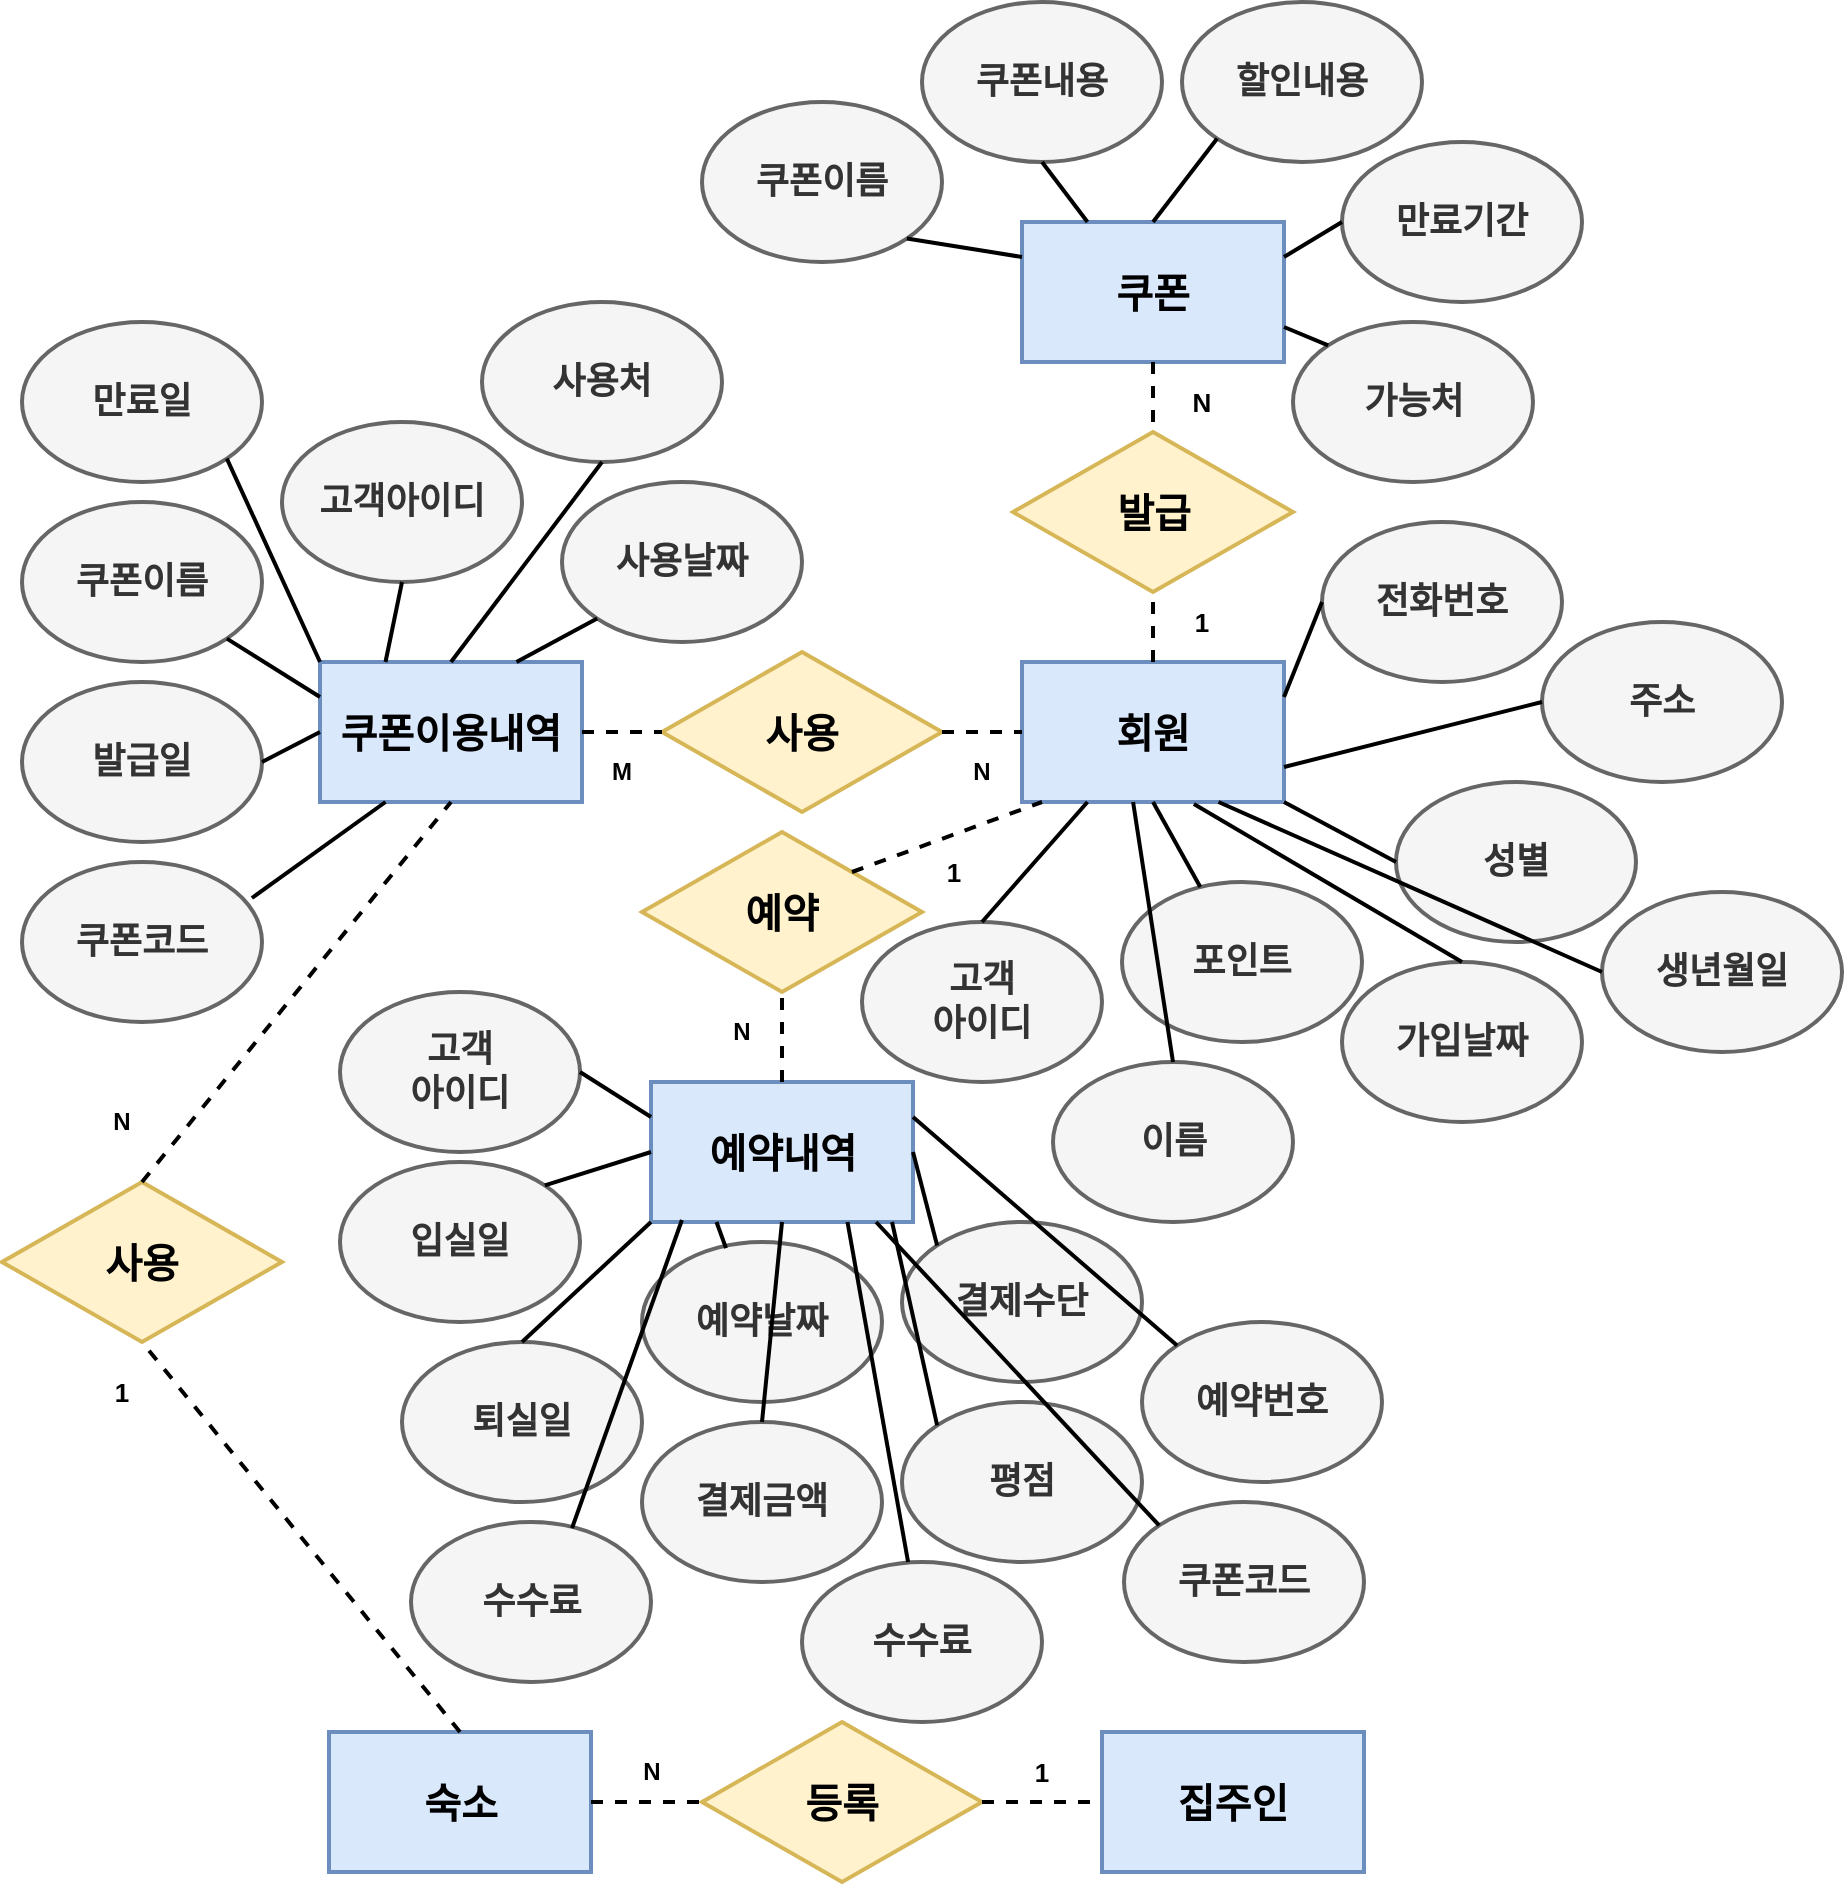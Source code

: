 <mxfile version="26.0.16">
  <diagram name="페이지-1" id="A7KoAqLpkC3rf8sDOBmB">
    <mxGraphModel dx="1434" dy="780" grid="1" gridSize="10" guides="1" tooltips="1" connect="1" arrows="1" fold="1" page="1" pageScale="1" pageWidth="827" pageHeight="1169" math="0" shadow="0">
      <root>
        <mxCell id="0" />
        <mxCell id="1" parent="0" />
        <mxCell id="lKcTm5he1GSqPfXgZawS-9" value="등록" style="rhombus;whiteSpace=wrap;html=1;strokeWidth=2;fontSize=20;fontStyle=1;fillColor=#fff2cc;strokeColor=#d6b656;" parent="1" vertex="1">
          <mxGeometry x="360" y="1030" width="140" height="80" as="geometry" />
        </mxCell>
        <mxCell id="XDs98SbG8sYgr_woH9iY-4" value="예약" style="rhombus;whiteSpace=wrap;html=1;strokeWidth=2;fontSize=20;fontStyle=1;fillColor=#fff2cc;strokeColor=#d6b656;" parent="1" vertex="1">
          <mxGeometry x="330" y="585" width="140" height="80" as="geometry" />
        </mxCell>
        <mxCell id="BoZ32wy5WJJVuOqSIw8r-2" value="&lt;b&gt;쿠폰&lt;/b&gt;" style="rounded=0;whiteSpace=wrap;html=1;fillColor=#dae8fc;strokeColor=#6c8ebf;strokeWidth=2;fontSize=20;" vertex="1" parent="1">
          <mxGeometry x="520" y="280" width="131" height="70" as="geometry" />
        </mxCell>
        <mxCell id="BoZ32wy5WJJVuOqSIw8r-3" value="&lt;b&gt;회원&lt;/b&gt;" style="rounded=0;whiteSpace=wrap;html=1;fillColor=#dae8fc;strokeColor=#6c8ebf;strokeWidth=2;fontSize=20;" vertex="1" parent="1">
          <mxGeometry x="520" y="500" width="131" height="70" as="geometry" />
        </mxCell>
        <mxCell id="BoZ32wy5WJJVuOqSIw8r-4" value="&lt;b&gt;집주인&lt;/b&gt;" style="rounded=0;whiteSpace=wrap;html=1;fillColor=#dae8fc;strokeColor=#6c8ebf;strokeWidth=2;fontSize=20;" vertex="1" parent="1">
          <mxGeometry x="560" y="1035" width="131" height="70" as="geometry" />
        </mxCell>
        <mxCell id="BoZ32wy5WJJVuOqSIw8r-5" value="숙소" style="rounded=0;whiteSpace=wrap;html=1;fillColor=#dae8fc;strokeColor=#6c8ebf;strokeWidth=2;fontSize=20;fontStyle=1" vertex="1" parent="1">
          <mxGeometry x="173.5" y="1035" width="131" height="70" as="geometry" />
        </mxCell>
        <mxCell id="BoZ32wy5WJJVuOqSIw8r-6" value="쿠폰이용&lt;span style=&quot;background-color: transparent; color: light-dark(rgb(0, 0, 0), rgb(255, 255, 255));&quot;&gt;내역&lt;/span&gt;" style="rounded=0;whiteSpace=wrap;html=1;fillColor=#dae8fc;strokeColor=#6c8ebf;strokeWidth=2;fontSize=20;fontStyle=1" vertex="1" parent="1">
          <mxGeometry x="169" y="500" width="131" height="70" as="geometry" />
        </mxCell>
        <mxCell id="BoZ32wy5WJJVuOqSIw8r-7" value="예약내역" style="rounded=0;whiteSpace=wrap;html=1;fillColor=#dae8fc;strokeColor=#6c8ebf;strokeWidth=2;fontSize=20;fontStyle=1" vertex="1" parent="1">
          <mxGeometry x="334.5" y="710" width="131" height="70" as="geometry" />
        </mxCell>
        <mxCell id="BoZ32wy5WJJVuOqSIw8r-8" value="발급" style="rhombus;whiteSpace=wrap;html=1;strokeWidth=2;fontSize=20;fontStyle=1;fillColor=#fff2cc;strokeColor=#d6b656;" vertex="1" parent="1">
          <mxGeometry x="515.5" y="385" width="140" height="80" as="geometry" />
        </mxCell>
        <mxCell id="BoZ32wy5WJJVuOqSIw8r-15" value="사용" style="rhombus;whiteSpace=wrap;html=1;strokeWidth=2;fontSize=20;fontStyle=1;fillColor=#fff2cc;strokeColor=#d6b656;" vertex="1" parent="1">
          <mxGeometry x="340" y="495" width="140" height="80" as="geometry" />
        </mxCell>
        <mxCell id="BoZ32wy5WJJVuOqSIw8r-18" value="&lt;b&gt;할인내용&lt;/b&gt;" style="ellipse;whiteSpace=wrap;html=1;fillColor=#f5f5f5;fontColor=#333333;strokeColor=#666666;strokeWidth=2;fontSize=18;" vertex="1" parent="1">
          <mxGeometry x="600" y="170" width="120" height="80" as="geometry" />
        </mxCell>
        <mxCell id="BoZ32wy5WJJVuOqSIw8r-19" value="만료기간" style="ellipse;whiteSpace=wrap;html=1;fillColor=#f5f5f5;fontColor=#333333;strokeColor=#666666;strokeWidth=2;fontSize=18;fontStyle=1" vertex="1" parent="1">
          <mxGeometry x="680" y="240" width="120" height="80" as="geometry" />
        </mxCell>
        <mxCell id="BoZ32wy5WJJVuOqSIw8r-20" value="쿠폰내용" style="ellipse;whiteSpace=wrap;html=1;fillColor=#f5f5f5;fontColor=#333333;strokeColor=#666666;strokeWidth=2;fontSize=18;fontStyle=1" vertex="1" parent="1">
          <mxGeometry x="470" y="170" width="120" height="80" as="geometry" />
        </mxCell>
        <mxCell id="BoZ32wy5WJJVuOqSIw8r-21" value="&lt;b&gt;쿠폰이름&lt;/b&gt;" style="ellipse;whiteSpace=wrap;html=1;fillColor=#f5f5f5;fontColor=#333333;strokeColor=#666666;strokeWidth=2;fontSize=18;" vertex="1" parent="1">
          <mxGeometry x="360" y="220" width="120" height="80" as="geometry" />
        </mxCell>
        <mxCell id="BoZ32wy5WJJVuOqSIw8r-22" value="" style="endArrow=none;html=1;rounded=0;entryX=1;entryY=1;entryDx=0;entryDy=0;exitX=0;exitY=0.25;exitDx=0;exitDy=0;strokeWidth=2;" edge="1" parent="1" source="BoZ32wy5WJJVuOqSIw8r-2" target="BoZ32wy5WJJVuOqSIw8r-21">
          <mxGeometry width="50" height="50" relative="1" as="geometry">
            <mxPoint x="390" y="380" as="sourcePoint" />
            <mxPoint x="440" y="330" as="targetPoint" />
          </mxGeometry>
        </mxCell>
        <mxCell id="BoZ32wy5WJJVuOqSIw8r-23" value="" style="endArrow=none;html=1;rounded=0;entryX=0.5;entryY=1;entryDx=0;entryDy=0;exitX=0.25;exitY=0;exitDx=0;exitDy=0;strokeWidth=2;" edge="1" parent="1" source="BoZ32wy5WJJVuOqSIw8r-2" target="BoZ32wy5WJJVuOqSIw8r-20">
          <mxGeometry width="50" height="50" relative="1" as="geometry">
            <mxPoint x="530" y="308" as="sourcePoint" />
            <mxPoint x="440" y="250" as="targetPoint" />
          </mxGeometry>
        </mxCell>
        <mxCell id="BoZ32wy5WJJVuOqSIw8r-24" value="" style="endArrow=none;html=1;rounded=0;entryX=0;entryY=1;entryDx=0;entryDy=0;exitX=0.5;exitY=0;exitDx=0;exitDy=0;strokeWidth=2;" edge="1" parent="1" source="BoZ32wy5WJJVuOqSIw8r-2" target="BoZ32wy5WJJVuOqSIw8r-18">
          <mxGeometry width="50" height="50" relative="1" as="geometry">
            <mxPoint x="563" y="290" as="sourcePoint" />
            <mxPoint x="570" y="250" as="targetPoint" />
          </mxGeometry>
        </mxCell>
        <mxCell id="BoZ32wy5WJJVuOqSIw8r-25" value="" style="endArrow=none;html=1;rounded=0;entryX=0;entryY=0.5;entryDx=0;entryDy=0;exitX=1;exitY=0.25;exitDx=0;exitDy=0;strokeWidth=2;" edge="1" parent="1" source="BoZ32wy5WJJVuOqSIw8r-2" target="BoZ32wy5WJJVuOqSIw8r-19">
          <mxGeometry width="50" height="50" relative="1" as="geometry">
            <mxPoint x="596" y="290" as="sourcePoint" />
            <mxPoint x="658" y="238" as="targetPoint" />
          </mxGeometry>
        </mxCell>
        <mxCell id="BoZ32wy5WJJVuOqSIw8r-26" value="가능처" style="ellipse;whiteSpace=wrap;html=1;fillColor=#f5f5f5;fontColor=#333333;strokeColor=#666666;strokeWidth=2;fontSize=18;fontStyle=1" vertex="1" parent="1">
          <mxGeometry x="655.5" y="330" width="120" height="80" as="geometry" />
        </mxCell>
        <mxCell id="BoZ32wy5WJJVuOqSIw8r-27" value="" style="endArrow=none;html=1;rounded=0;entryX=0;entryY=0;entryDx=0;entryDy=0;exitX=1;exitY=0.75;exitDx=0;exitDy=0;strokeWidth=2;" edge="1" parent="1" source="BoZ32wy5WJJVuOqSIw8r-2" target="BoZ32wy5WJJVuOqSIw8r-26">
          <mxGeometry width="50" height="50" relative="1" as="geometry">
            <mxPoint x="661" y="308" as="sourcePoint" />
            <mxPoint x="690" y="290" as="targetPoint" />
          </mxGeometry>
        </mxCell>
        <mxCell id="BoZ32wy5WJJVuOqSIw8r-28" value="" style="endArrow=none;dashed=1;html=1;rounded=0;entryX=0.5;entryY=1;entryDx=0;entryDy=0;exitX=0.5;exitY=0;exitDx=0;exitDy=0;strokeWidth=2;" edge="1" parent="1" source="BoZ32wy5WJJVuOqSIw8r-3" target="BoZ32wy5WJJVuOqSIw8r-8">
          <mxGeometry width="50" height="50" relative="1" as="geometry">
            <mxPoint x="390" y="380" as="sourcePoint" />
            <mxPoint x="440" y="330" as="targetPoint" />
          </mxGeometry>
        </mxCell>
        <mxCell id="BoZ32wy5WJJVuOqSIw8r-29" value="" style="endArrow=none;dashed=1;html=1;rounded=0;entryX=0.5;entryY=0;entryDx=0;entryDy=0;exitX=0.5;exitY=1;exitDx=0;exitDy=0;strokeWidth=2;" edge="1" parent="1" source="BoZ32wy5WJJVuOqSIw8r-2" target="BoZ32wy5WJJVuOqSIw8r-8">
          <mxGeometry width="50" height="50" relative="1" as="geometry">
            <mxPoint x="326" y="325" as="sourcePoint" />
            <mxPoint x="354" y="325" as="targetPoint" />
          </mxGeometry>
        </mxCell>
        <mxCell id="BoZ32wy5WJJVuOqSIw8r-30" value="1" style="text;html=1;align=center;verticalAlign=middle;whiteSpace=wrap;rounded=0;fontStyle=1;fontSize=13;" vertex="1" parent="1">
          <mxGeometry x="580" y="465" width="60" height="30" as="geometry" />
        </mxCell>
        <mxCell id="BoZ32wy5WJJVuOqSIw8r-31" value="N" style="text;html=1;align=center;verticalAlign=middle;whiteSpace=wrap;rounded=0;fontStyle=1;fontSize=13;" vertex="1" parent="1">
          <mxGeometry x="580" y="355" width="60" height="30" as="geometry" />
        </mxCell>
        <mxCell id="BoZ32wy5WJJVuOqSIw8r-32" value="" style="endArrow=none;dashed=1;html=1;rounded=0;entryX=0;entryY=0.5;entryDx=0;entryDy=0;exitX=1;exitY=0.5;exitDx=0;exitDy=0;fontStyle=1;endSize=7;strokeWidth=2;" edge="1" parent="1" source="BoZ32wy5WJJVuOqSIw8r-15" target="BoZ32wy5WJJVuOqSIw8r-3">
          <mxGeometry width="50" height="50" relative="1" as="geometry">
            <mxPoint x="530" y="325" as="sourcePoint" />
            <mxPoint x="494" y="325" as="targetPoint" />
          </mxGeometry>
        </mxCell>
        <mxCell id="BoZ32wy5WJJVuOqSIw8r-33" value="" style="endArrow=none;dashed=1;html=1;rounded=0;entryX=0;entryY=0.5;entryDx=0;entryDy=0;exitX=1;exitY=0.5;exitDx=0;exitDy=0;fontStyle=1;strokeWidth=2;" edge="1" parent="1" source="BoZ32wy5WJJVuOqSIw8r-6" target="BoZ32wy5WJJVuOqSIw8r-15">
          <mxGeometry width="50" height="50" relative="1" as="geometry">
            <mxPoint x="260" y="395" as="sourcePoint" />
            <mxPoint x="260" y="360" as="targetPoint" />
          </mxGeometry>
        </mxCell>
        <mxCell id="BoZ32wy5WJJVuOqSIw8r-34" value="N" style="text;html=1;align=center;verticalAlign=middle;whiteSpace=wrap;rounded=0;fontStyle=1" vertex="1" parent="1">
          <mxGeometry x="470" y="540" width="60" height="30" as="geometry" />
        </mxCell>
        <mxCell id="BoZ32wy5WJJVuOqSIw8r-35" value="M" style="text;html=1;align=center;verticalAlign=middle;whiteSpace=wrap;rounded=0;fontStyle=1" vertex="1" parent="1">
          <mxGeometry x="290" y="540" width="60" height="30" as="geometry" />
        </mxCell>
        <mxCell id="BoZ32wy5WJJVuOqSIw8r-37" value="생년월일" style="ellipse;whiteSpace=wrap;html=1;fillColor=#f5f5f5;fontColor=#333333;strokeColor=#666666;strokeWidth=2;fontSize=18;fontStyle=1" vertex="1" parent="1">
          <mxGeometry x="810" y="615" width="120" height="80" as="geometry" />
        </mxCell>
        <mxCell id="BoZ32wy5WJJVuOqSIw8r-38" value="고객&lt;div&gt;아이디&lt;/div&gt;" style="ellipse;whiteSpace=wrap;html=1;fillColor=#f5f5f5;fontColor=#333333;strokeColor=#666666;strokeWidth=2;fontSize=18;fontStyle=1" vertex="1" parent="1">
          <mxGeometry x="440" y="630" width="120" height="80" as="geometry" />
        </mxCell>
        <mxCell id="BoZ32wy5WJJVuOqSIw8r-39" value="이름" style="ellipse;whiteSpace=wrap;html=1;fillColor=#f5f5f5;fontColor=#333333;strokeColor=#666666;strokeWidth=2;fontSize=18;fontStyle=1" vertex="1" parent="1">
          <mxGeometry x="535.5" y="700" width="120" height="80" as="geometry" />
        </mxCell>
        <mxCell id="BoZ32wy5WJJVuOqSIw8r-40" value="주소" style="ellipse;whiteSpace=wrap;html=1;fillColor=#f5f5f5;fontColor=#333333;strokeColor=#666666;strokeWidth=2;fontSize=18;fontStyle=1" vertex="1" parent="1">
          <mxGeometry x="780" y="480" width="120" height="80" as="geometry" />
        </mxCell>
        <mxCell id="BoZ32wy5WJJVuOqSIw8r-41" value="전화번호" style="ellipse;whiteSpace=wrap;html=1;fillColor=#f5f5f5;fontColor=#333333;strokeColor=#666666;strokeWidth=2;fontSize=18;fontStyle=1" vertex="1" parent="1">
          <mxGeometry x="670" y="430" width="120" height="80" as="geometry" />
        </mxCell>
        <mxCell id="BoZ32wy5WJJVuOqSIw8r-42" value="성별" style="ellipse;whiteSpace=wrap;html=1;fillColor=#f5f5f5;fontColor=#333333;strokeColor=#666666;strokeWidth=2;fontSize=18;fontStyle=1" vertex="1" parent="1">
          <mxGeometry x="707" y="560" width="120" height="80" as="geometry" />
        </mxCell>
        <mxCell id="BoZ32wy5WJJVuOqSIw8r-43" value="가입날짜" style="ellipse;whiteSpace=wrap;html=1;fillColor=#f5f5f5;fontColor=#333333;strokeColor=#666666;strokeWidth=2;fontSize=18;fontStyle=1" vertex="1" parent="1">
          <mxGeometry x="680" y="650" width="120" height="80" as="geometry" />
        </mxCell>
        <mxCell id="BoZ32wy5WJJVuOqSIw8r-44" value="포인트" style="ellipse;whiteSpace=wrap;html=1;fillColor=#f5f5f5;fontColor=#333333;strokeColor=#666666;strokeWidth=2;fontSize=18;fontStyle=1" vertex="1" parent="1">
          <mxGeometry x="570" y="610" width="120" height="80" as="geometry" />
        </mxCell>
        <mxCell id="BoZ32wy5WJJVuOqSIw8r-45" value="" style="endArrow=none;html=1;rounded=0;entryX=0;entryY=0.5;entryDx=0;entryDy=0;exitX=1;exitY=0.25;exitDx=0;exitDy=0;strokeWidth=2;" edge="1" parent="1" source="BoZ32wy5WJJVuOqSIw8r-3" target="BoZ32wy5WJJVuOqSIw8r-41">
          <mxGeometry width="50" height="50" relative="1" as="geometry">
            <mxPoint x="530" y="308" as="sourcePoint" />
            <mxPoint x="472" y="298" as="targetPoint" />
            <Array as="points" />
          </mxGeometry>
        </mxCell>
        <mxCell id="BoZ32wy5WJJVuOqSIw8r-46" value="" style="endArrow=none;html=1;rounded=0;entryX=1;entryY=0.75;entryDx=0;entryDy=0;exitX=0;exitY=0.5;exitDx=0;exitDy=0;strokeWidth=2;" edge="1" parent="1" source="BoZ32wy5WJJVuOqSIw8r-40" target="BoZ32wy5WJJVuOqSIw8r-3">
          <mxGeometry width="50" height="50" relative="1" as="geometry">
            <mxPoint x="530" y="308" as="sourcePoint" />
            <mxPoint x="472" y="298" as="targetPoint" />
          </mxGeometry>
        </mxCell>
        <mxCell id="BoZ32wy5WJJVuOqSIw8r-47" value="" style="endArrow=none;html=1;rounded=0;entryX=0.75;entryY=1;entryDx=0;entryDy=0;exitX=0;exitY=0.5;exitDx=0;exitDy=0;strokeWidth=2;" edge="1" parent="1" source="BoZ32wy5WJJVuOqSIw8r-37" target="BoZ32wy5WJJVuOqSIw8r-3">
          <mxGeometry width="50" height="50" relative="1" as="geometry">
            <mxPoint x="698" y="582" as="sourcePoint" />
            <mxPoint x="661" y="563" as="targetPoint" />
          </mxGeometry>
        </mxCell>
        <mxCell id="BoZ32wy5WJJVuOqSIw8r-48" value="" style="endArrow=none;html=1;rounded=0;entryX=1;entryY=1;entryDx=0;entryDy=0;exitX=0;exitY=0.5;exitDx=0;exitDy=0;strokeWidth=2;" edge="1" parent="1" source="BoZ32wy5WJJVuOqSIw8r-42" target="BoZ32wy5WJJVuOqSIw8r-3">
          <mxGeometry width="50" height="50" relative="1" as="geometry">
            <mxPoint x="620" y="610" as="sourcePoint" />
            <mxPoint x="628" y="580" as="targetPoint" />
          </mxGeometry>
        </mxCell>
        <mxCell id="BoZ32wy5WJJVuOqSIw8r-49" value="" style="endArrow=none;html=1;rounded=0;entryX=0.424;entryY=1;entryDx=0;entryDy=0;exitX=0.5;exitY=0;exitDx=0;exitDy=0;strokeWidth=2;entryPerimeter=0;" edge="1" parent="1" source="BoZ32wy5WJJVuOqSIw8r-39" target="BoZ32wy5WJJVuOqSIw8r-3">
          <mxGeometry width="50" height="50" relative="1" as="geometry">
            <mxPoint x="620" y="610" as="sourcePoint" />
            <mxPoint x="628" y="580" as="targetPoint" />
          </mxGeometry>
        </mxCell>
        <mxCell id="BoZ32wy5WJJVuOqSIw8r-50" value="" style="endArrow=none;html=1;rounded=0;exitX=0.5;exitY=0;exitDx=0;exitDy=0;strokeWidth=2;entryX=0.25;entryY=1;entryDx=0;entryDy=0;" edge="1" parent="1" source="BoZ32wy5WJJVuOqSIw8r-38" target="BoZ32wy5WJJVuOqSIw8r-3">
          <mxGeometry width="50" height="50" relative="1" as="geometry">
            <mxPoint x="550" y="690" as="sourcePoint" />
            <mxPoint x="530" y="590" as="targetPoint" />
          </mxGeometry>
        </mxCell>
        <mxCell id="BoZ32wy5WJJVuOqSIw8r-51" value="" style="endArrow=none;html=1;rounded=0;entryX=0.656;entryY=1.014;entryDx=0;entryDy=0;exitX=0.5;exitY=0;exitDx=0;exitDy=0;strokeWidth=2;entryPerimeter=0;" edge="1" parent="1" source="BoZ32wy5WJJVuOqSIw8r-43" target="BoZ32wy5WJJVuOqSIw8r-3">
          <mxGeometry width="50" height="50" relative="1" as="geometry">
            <mxPoint x="550" y="690" as="sourcePoint" />
            <mxPoint x="563" y="580" as="targetPoint" />
          </mxGeometry>
        </mxCell>
        <mxCell id="BoZ32wy5WJJVuOqSIw8r-52" value="" style="endArrow=none;html=1;rounded=0;entryX=0.5;entryY=1;entryDx=0;entryDy=0;strokeWidth=2;" edge="1" parent="1" source="BoZ32wy5WJJVuOqSIw8r-44" target="BoZ32wy5WJJVuOqSIw8r-3">
          <mxGeometry width="50" height="50" relative="1" as="geometry">
            <mxPoint x="618" y="752" as="sourcePoint" />
            <mxPoint x="596" y="580" as="targetPoint" />
          </mxGeometry>
        </mxCell>
        <mxCell id="BoZ32wy5WJJVuOqSIw8r-53" value="쿠폰코드" style="ellipse;whiteSpace=wrap;html=1;fillColor=#f5f5f5;fontColor=#333333;strokeColor=#666666;strokeWidth=2;fontSize=18;fontStyle=1" vertex="1" parent="1">
          <mxGeometry x="20" y="600" width="120" height="80" as="geometry" />
        </mxCell>
        <mxCell id="BoZ32wy5WJJVuOqSIw8r-54" value="고객아이디" style="ellipse;whiteSpace=wrap;html=1;fillColor=#f5f5f5;fontColor=#333333;strokeColor=#666666;strokeWidth=2;fontSize=18;fontStyle=1" vertex="1" parent="1">
          <mxGeometry x="150" y="380" width="120" height="80" as="geometry" />
        </mxCell>
        <mxCell id="BoZ32wy5WJJVuOqSIw8r-55" value="쿠폰이름" style="ellipse;whiteSpace=wrap;html=1;fillColor=#f5f5f5;fontColor=#333333;strokeColor=#666666;strokeWidth=2;fontSize=18;fontStyle=1" vertex="1" parent="1">
          <mxGeometry x="20" y="420" width="120" height="80" as="geometry" />
        </mxCell>
        <mxCell id="BoZ32wy5WJJVuOqSIw8r-56" value="발급일" style="ellipse;whiteSpace=wrap;html=1;fillColor=#f5f5f5;fontColor=#333333;strokeColor=#666666;strokeWidth=2;fontSize=18;fontStyle=1" vertex="1" parent="1">
          <mxGeometry x="20" y="510" width="120" height="80" as="geometry" />
        </mxCell>
        <mxCell id="BoZ32wy5WJJVuOqSIw8r-57" value="만료일" style="ellipse;whiteSpace=wrap;html=1;fillColor=#f5f5f5;fontColor=#333333;strokeColor=#666666;strokeWidth=2;fontSize=18;fontStyle=1" vertex="1" parent="1">
          <mxGeometry x="20" y="330" width="120" height="80" as="geometry" />
        </mxCell>
        <mxCell id="BoZ32wy5WJJVuOqSIw8r-58" value="사용날짜" style="ellipse;whiteSpace=wrap;html=1;fillColor=#f5f5f5;fontColor=#333333;strokeColor=#666666;strokeWidth=2;fontSize=18;fontStyle=1" vertex="1" parent="1">
          <mxGeometry x="290" y="410" width="120" height="80" as="geometry" />
        </mxCell>
        <mxCell id="BoZ32wy5WJJVuOqSIw8r-59" value="사용처" style="ellipse;whiteSpace=wrap;html=1;fillColor=#f5f5f5;fontColor=#333333;strokeColor=#666666;strokeWidth=2;fontSize=18;fontStyle=1" vertex="1" parent="1">
          <mxGeometry x="250" y="320" width="120" height="80" as="geometry" />
        </mxCell>
        <mxCell id="BoZ32wy5WJJVuOqSIw8r-60" value="" style="endArrow=none;html=1;rounded=0;entryX=0.5;entryY=1;entryDx=0;entryDy=0;exitX=0.25;exitY=0;exitDx=0;exitDy=0;strokeWidth=2;" edge="1" parent="1" source="BoZ32wy5WJJVuOqSIw8r-6" target="BoZ32wy5WJJVuOqSIw8r-54">
          <mxGeometry width="50" height="50" relative="1" as="geometry">
            <mxPoint x="530" y="308" as="sourcePoint" />
            <mxPoint x="472" y="298" as="targetPoint" />
          </mxGeometry>
        </mxCell>
        <mxCell id="BoZ32wy5WJJVuOqSIw8r-61" value="" style="endArrow=none;html=1;rounded=0;entryX=0.5;entryY=1;entryDx=0;entryDy=0;exitX=0.5;exitY=0;exitDx=0;exitDy=0;strokeWidth=2;" edge="1" parent="1" source="BoZ32wy5WJJVuOqSIw8r-6" target="BoZ32wy5WJJVuOqSIw8r-59">
          <mxGeometry width="50" height="50" relative="1" as="geometry">
            <mxPoint x="212" y="510" as="sourcePoint" />
            <mxPoint x="220" y="470" as="targetPoint" />
          </mxGeometry>
        </mxCell>
        <mxCell id="BoZ32wy5WJJVuOqSIw8r-62" value="" style="endArrow=none;html=1;rounded=0;entryX=0;entryY=1;entryDx=0;entryDy=0;exitX=0.75;exitY=0;exitDx=0;exitDy=0;strokeWidth=2;" edge="1" parent="1" source="BoZ32wy5WJJVuOqSIw8r-6" target="BoZ32wy5WJJVuOqSIw8r-58">
          <mxGeometry width="50" height="50" relative="1" as="geometry">
            <mxPoint x="245" y="510" as="sourcePoint" />
            <mxPoint x="320" y="410" as="targetPoint" />
          </mxGeometry>
        </mxCell>
        <mxCell id="BoZ32wy5WJJVuOqSIw8r-63" value="" style="endArrow=none;html=1;rounded=0;entryX=1;entryY=1;entryDx=0;entryDy=0;exitX=0;exitY=0;exitDx=0;exitDy=0;strokeWidth=2;" edge="1" parent="1" source="BoZ32wy5WJJVuOqSIw8r-6" target="BoZ32wy5WJJVuOqSIw8r-57">
          <mxGeometry width="50" height="50" relative="1" as="geometry">
            <mxPoint x="277" y="510" as="sourcePoint" />
            <mxPoint x="318" y="488" as="targetPoint" />
          </mxGeometry>
        </mxCell>
        <mxCell id="BoZ32wy5WJJVuOqSIw8r-64" value="" style="endArrow=none;html=1;rounded=0;entryX=1;entryY=1;entryDx=0;entryDy=0;exitX=0;exitY=0.25;exitDx=0;exitDy=0;strokeWidth=2;" edge="1" parent="1" source="BoZ32wy5WJJVuOqSIw8r-6" target="BoZ32wy5WJJVuOqSIw8r-55">
          <mxGeometry width="50" height="50" relative="1" as="geometry">
            <mxPoint x="179" y="510" as="sourcePoint" />
            <mxPoint x="132" y="408" as="targetPoint" />
          </mxGeometry>
        </mxCell>
        <mxCell id="BoZ32wy5WJJVuOqSIw8r-65" value="" style="endArrow=none;html=1;rounded=0;entryX=1;entryY=0.5;entryDx=0;entryDy=0;exitX=0;exitY=0.5;exitDx=0;exitDy=0;strokeWidth=2;" edge="1" parent="1" source="BoZ32wy5WJJVuOqSIw8r-6" target="BoZ32wy5WJJVuOqSIw8r-56">
          <mxGeometry width="50" height="50" relative="1" as="geometry">
            <mxPoint x="179" y="528" as="sourcePoint" />
            <mxPoint x="132" y="498" as="targetPoint" />
          </mxGeometry>
        </mxCell>
        <mxCell id="BoZ32wy5WJJVuOqSIw8r-66" value="" style="endArrow=none;html=1;rounded=0;entryX=0.958;entryY=0.225;entryDx=0;entryDy=0;exitX=0.25;exitY=1;exitDx=0;exitDy=0;strokeWidth=2;entryPerimeter=0;" edge="1" parent="1" source="BoZ32wy5WJJVuOqSIw8r-6" target="BoZ32wy5WJJVuOqSIw8r-53">
          <mxGeometry width="50" height="50" relative="1" as="geometry">
            <mxPoint x="179" y="545" as="sourcePoint" />
            <mxPoint x="150" y="560" as="targetPoint" />
          </mxGeometry>
        </mxCell>
        <mxCell id="BoZ32wy5WJJVuOqSIw8r-67" value="" style="endArrow=none;dashed=1;html=1;rounded=0;entryX=1;entryY=1;entryDx=0;entryDy=0;exitX=1;exitY=0;exitDx=0;exitDy=0;fontStyle=1;strokeWidth=2;" edge="1" parent="1" source="XDs98SbG8sYgr_woH9iY-4" target="BoZ32wy5WJJVuOqSIw8r-34">
          <mxGeometry width="50" height="50" relative="1" as="geometry">
            <mxPoint x="310" y="545" as="sourcePoint" />
            <mxPoint x="350" y="545" as="targetPoint" />
          </mxGeometry>
        </mxCell>
        <mxCell id="BoZ32wy5WJJVuOqSIw8r-68" value="" style="endArrow=none;dashed=1;html=1;rounded=0;entryX=0.5;entryY=1;entryDx=0;entryDy=0;exitX=0.5;exitY=0;exitDx=0;exitDy=0;fontStyle=1;strokeWidth=2;" edge="1" parent="1" source="BoZ32wy5WJJVuOqSIw8r-7" target="XDs98SbG8sYgr_woH9iY-4">
          <mxGeometry width="50" height="50" relative="1" as="geometry">
            <mxPoint x="405" y="630" as="sourcePoint" />
            <mxPoint x="540" y="580" as="targetPoint" />
          </mxGeometry>
        </mxCell>
        <mxCell id="BoZ32wy5WJJVuOqSIw8r-69" value="1" style="text;html=1;align=center;verticalAlign=middle;whiteSpace=wrap;rounded=0;fontStyle=1;fontSize=13;" vertex="1" parent="1">
          <mxGeometry x="455.5" y="590" width="60" height="30" as="geometry" />
        </mxCell>
        <mxCell id="BoZ32wy5WJJVuOqSIw8r-70" value="N" style="text;html=1;align=center;verticalAlign=middle;whiteSpace=wrap;rounded=0;fontStyle=1" vertex="1" parent="1">
          <mxGeometry x="350" y="670" width="60" height="30" as="geometry" />
        </mxCell>
        <mxCell id="BoZ32wy5WJJVuOqSIw8r-72" value="" style="endArrow=none;dashed=1;html=1;rounded=0;entryX=0;entryY=0.5;entryDx=0;entryDy=0;exitX=1;exitY=0.5;exitDx=0;exitDy=0;fontStyle=1;strokeWidth=2;" edge="1" parent="1" source="BoZ32wy5WJJVuOqSIw8r-5" target="lKcTm5he1GSqPfXgZawS-9">
          <mxGeometry width="50" height="50" relative="1" as="geometry">
            <mxPoint x="320" y="675" as="sourcePoint" />
            <mxPoint x="375" y="655" as="targetPoint" />
          </mxGeometry>
        </mxCell>
        <mxCell id="BoZ32wy5WJJVuOqSIw8r-73" value="" style="endArrow=none;dashed=1;html=1;rounded=0;entryX=0;entryY=0.5;entryDx=0;entryDy=0;exitX=1;exitY=0.5;exitDx=0;exitDy=0;fontStyle=1;strokeWidth=2;" edge="1" parent="1" source="lKcTm5he1GSqPfXgZawS-9" target="BoZ32wy5WJJVuOqSIw8r-4">
          <mxGeometry width="50" height="50" relative="1" as="geometry">
            <mxPoint x="320" y="890" as="sourcePoint" />
            <mxPoint x="380" y="890" as="targetPoint" />
          </mxGeometry>
        </mxCell>
        <mxCell id="BoZ32wy5WJJVuOqSIw8r-74" value="1" style="text;html=1;align=center;verticalAlign=middle;whiteSpace=wrap;rounded=0;fontStyle=1;fontSize=13;" vertex="1" parent="1">
          <mxGeometry x="500" y="1040" width="60" height="30" as="geometry" />
        </mxCell>
        <mxCell id="BoZ32wy5WJJVuOqSIw8r-75" value="N" style="text;html=1;align=center;verticalAlign=middle;whiteSpace=wrap;rounded=0;fontStyle=1" vertex="1" parent="1">
          <mxGeometry x="304.5" y="1040" width="60" height="30" as="geometry" />
        </mxCell>
        <mxCell id="BoZ32wy5WJJVuOqSIw8r-76" value="사용" style="rhombus;whiteSpace=wrap;html=1;strokeWidth=2;fontSize=20;fontStyle=1;fillColor=#fff2cc;strokeColor=#d6b656;" vertex="1" parent="1">
          <mxGeometry x="10" y="760" width="140" height="80" as="geometry" />
        </mxCell>
        <mxCell id="BoZ32wy5WJJVuOqSIw8r-77" value="" style="endArrow=none;dashed=1;html=1;rounded=0;entryX=0.5;entryY=1;entryDx=0;entryDy=0;exitX=0.5;exitY=0;exitDx=0;exitDy=0;fontStyle=1;strokeWidth=2;" edge="1" parent="1" source="BoZ32wy5WJJVuOqSIw8r-5" target="BoZ32wy5WJJVuOqSIw8r-76">
          <mxGeometry width="50" height="50" relative="1" as="geometry">
            <mxPoint x="314.5" y="1080" as="sourcePoint" />
            <mxPoint x="374.5" y="1080" as="targetPoint" />
          </mxGeometry>
        </mxCell>
        <mxCell id="BoZ32wy5WJJVuOqSIw8r-78" value="" style="endArrow=none;dashed=1;html=1;rounded=0;entryX=0.5;entryY=1;entryDx=0;entryDy=0;fontStyle=1;strokeWidth=2;exitX=0.5;exitY=0;exitDx=0;exitDy=0;" edge="1" parent="1" source="BoZ32wy5WJJVuOqSIw8r-76" target="BoZ32wy5WJJVuOqSIw8r-6">
          <mxGeometry width="50" height="50" relative="1" as="geometry">
            <mxPoint x="245" y="855" as="sourcePoint" />
            <mxPoint x="245" y="760" as="targetPoint" />
          </mxGeometry>
        </mxCell>
        <mxCell id="BoZ32wy5WJJVuOqSIw8r-79" value="1" style="text;html=1;align=center;verticalAlign=middle;whiteSpace=wrap;rounded=0;fontStyle=1;fontSize=13;" vertex="1" parent="1">
          <mxGeometry x="40" y="850" width="60" height="30" as="geometry" />
        </mxCell>
        <mxCell id="BoZ32wy5WJJVuOqSIw8r-80" value="N" style="text;html=1;align=center;verticalAlign=middle;whiteSpace=wrap;rounded=0;fontStyle=1" vertex="1" parent="1">
          <mxGeometry x="40" y="715" width="60" height="30" as="geometry" />
        </mxCell>
        <mxCell id="BoZ32wy5WJJVuOqSIw8r-81" value="고객&lt;div&gt;아이디&lt;/div&gt;" style="ellipse;whiteSpace=wrap;html=1;fillColor=#f5f5f5;fontColor=#333333;strokeColor=#666666;strokeWidth=2;fontSize=18;fontStyle=1" vertex="1" parent="1">
          <mxGeometry x="179" y="665" width="120" height="80" as="geometry" />
        </mxCell>
        <mxCell id="BoZ32wy5WJJVuOqSIw8r-82" value="입실일" style="ellipse;whiteSpace=wrap;html=1;fillColor=#f5f5f5;fontColor=#333333;strokeColor=#666666;strokeWidth=2;fontSize=18;fontStyle=1" vertex="1" parent="1">
          <mxGeometry x="179" y="750" width="120" height="80" as="geometry" />
        </mxCell>
        <mxCell id="BoZ32wy5WJJVuOqSIw8r-83" value="퇴실일" style="ellipse;whiteSpace=wrap;html=1;fillColor=#f5f5f5;fontColor=#333333;strokeColor=#666666;strokeWidth=2;fontSize=18;fontStyle=1" vertex="1" parent="1">
          <mxGeometry x="210" y="840" width="120" height="80" as="geometry" />
        </mxCell>
        <mxCell id="BoZ32wy5WJJVuOqSIw8r-84" value="예약날짜&lt;span style=&quot;color: rgba(0, 0, 0, 0); font-family: monospace; font-size: 0px; font-weight: 400; text-align: start; text-wrap-mode: nowrap;&quot;&gt;%3CmxGraphModel%3E%3Croot%3E%3CmxCell%20id%3D%220%22%2F%3E%3CmxCell%20id%3D%221%22%20parent%3D%220%22%2F%3E%3CmxCell%20id%3D%222%22%20value%3D%22%ED%87%B4%EC%8B%A4%EC%9D%BC%22%20style%3D%22ellipse%3BwhiteSpace%3Dwrap%3Bhtml%3D1%3BfillColor%3D%23f5f5f5%3BfontColor%3D%23333333%3BstrokeColor%3D%23666666%3BstrokeWidth%3D2%3BfontSize%3D18%3BfontStyle%3D1%22%20vertex%3D%221%22%20parent%3D%221%22%3E%3CmxGeometry%20x%3D%22210%22%20y%3D%22840%22%20width%3D%22120%22%20height%3D%2280%22%20as%3D%22geometry%22%2F%3E%3C%2FmxCell%3E%3C%2Froot%3E%3C%2FmxGraphModel%3E&lt;/span&gt;" style="ellipse;whiteSpace=wrap;html=1;fillColor=#f5f5f5;fontColor=#333333;strokeColor=#666666;strokeWidth=2;fontSize=18;fontStyle=1" vertex="1" parent="1">
          <mxGeometry x="330" y="790" width="120" height="80" as="geometry" />
        </mxCell>
        <mxCell id="BoZ32wy5WJJVuOqSIw8r-85" value="결제금액" style="ellipse;whiteSpace=wrap;html=1;fillColor=#f5f5f5;fontColor=#333333;strokeColor=#666666;strokeWidth=2;fontSize=18;fontStyle=1" vertex="1" parent="1">
          <mxGeometry x="330" y="880" width="120" height="80" as="geometry" />
        </mxCell>
        <mxCell id="BoZ32wy5WJJVuOqSIw8r-86" value="결제수단" style="ellipse;whiteSpace=wrap;html=1;fillColor=#f5f5f5;fontColor=#333333;strokeColor=#666666;strokeWidth=2;fontSize=18;fontStyle=1" vertex="1" parent="1">
          <mxGeometry x="460" y="780" width="120" height="80" as="geometry" />
        </mxCell>
        <mxCell id="BoZ32wy5WJJVuOqSIw8r-87" value="평점" style="ellipse;whiteSpace=wrap;html=1;fillColor=#f5f5f5;fontColor=#333333;strokeColor=#666666;strokeWidth=2;fontSize=18;fontStyle=1" vertex="1" parent="1">
          <mxGeometry x="460" y="870" width="120" height="80" as="geometry" />
        </mxCell>
        <mxCell id="BoZ32wy5WJJVuOqSIw8r-88" value="예약번호" style="ellipse;whiteSpace=wrap;html=1;fillColor=#f5f5f5;fontColor=#333333;strokeColor=#666666;strokeWidth=2;fontSize=18;fontStyle=1" vertex="1" parent="1">
          <mxGeometry x="580" y="830" width="120" height="80" as="geometry" />
        </mxCell>
        <mxCell id="BoZ32wy5WJJVuOqSIw8r-89" value="쿠폰코드" style="ellipse;whiteSpace=wrap;html=1;fillColor=#f5f5f5;fontColor=#333333;strokeColor=#666666;strokeWidth=2;fontSize=18;fontStyle=1" vertex="1" parent="1">
          <mxGeometry x="571" y="920" width="120" height="80" as="geometry" />
        </mxCell>
        <mxCell id="BoZ32wy5WJJVuOqSIw8r-90" value="수수료" style="ellipse;whiteSpace=wrap;html=1;fillColor=#f5f5f5;fontColor=#333333;strokeColor=#666666;strokeWidth=2;fontSize=18;fontStyle=1" vertex="1" parent="1">
          <mxGeometry x="410" y="950" width="120" height="80" as="geometry" />
        </mxCell>
        <mxCell id="BoZ32wy5WJJVuOqSIw8r-91" value="수수료" style="ellipse;whiteSpace=wrap;html=1;fillColor=#f5f5f5;fontColor=#333333;strokeColor=#666666;strokeWidth=2;fontSize=18;fontStyle=1" vertex="1" parent="1">
          <mxGeometry x="214.5" y="930" width="120" height="80" as="geometry" />
        </mxCell>
        <mxCell id="BoZ32wy5WJJVuOqSIw8r-93" value="" style="endArrow=none;html=1;rounded=0;exitX=0;exitY=0.25;exitDx=0;exitDy=0;strokeWidth=2;entryX=1;entryY=0.5;entryDx=0;entryDy=0;" edge="1" parent="1" source="BoZ32wy5WJJVuOqSIw8r-7" target="BoZ32wy5WJJVuOqSIw8r-81">
          <mxGeometry width="50" height="50" relative="1" as="geometry">
            <mxPoint x="510" y="640" as="sourcePoint" />
            <mxPoint x="563" y="580" as="targetPoint" />
          </mxGeometry>
        </mxCell>
        <mxCell id="BoZ32wy5WJJVuOqSIw8r-94" value="" style="endArrow=none;html=1;rounded=0;exitX=0;exitY=0.5;exitDx=0;exitDy=0;strokeWidth=2;entryX=1;entryY=0;entryDx=0;entryDy=0;" edge="1" parent="1" source="BoZ32wy5WJJVuOqSIw8r-7" target="BoZ32wy5WJJVuOqSIw8r-82">
          <mxGeometry width="50" height="50" relative="1" as="geometry">
            <mxPoint x="345" y="738" as="sourcePoint" />
            <mxPoint x="309" y="715" as="targetPoint" />
          </mxGeometry>
        </mxCell>
        <mxCell id="BoZ32wy5WJJVuOqSIw8r-95" value="" style="endArrow=none;html=1;rounded=0;exitX=0;exitY=1;exitDx=0;exitDy=0;strokeWidth=2;entryX=0.5;entryY=0;entryDx=0;entryDy=0;" edge="1" parent="1" source="BoZ32wy5WJJVuOqSIw8r-7" target="BoZ32wy5WJJVuOqSIw8r-83">
          <mxGeometry width="50" height="50" relative="1" as="geometry">
            <mxPoint x="345" y="755" as="sourcePoint" />
            <mxPoint x="291" y="772" as="targetPoint" />
          </mxGeometry>
        </mxCell>
        <mxCell id="BoZ32wy5WJJVuOqSIw8r-96" value="" style="endArrow=none;html=1;rounded=0;exitX=0.25;exitY=1;exitDx=0;exitDy=0;strokeWidth=2;entryX=0.35;entryY=0.038;entryDx=0;entryDy=0;entryPerimeter=0;" edge="1" parent="1" source="BoZ32wy5WJJVuOqSIw8r-7" target="BoZ32wy5WJJVuOqSIw8r-84">
          <mxGeometry width="50" height="50" relative="1" as="geometry">
            <mxPoint x="345" y="790" as="sourcePoint" />
            <mxPoint x="280" y="850" as="targetPoint" />
          </mxGeometry>
        </mxCell>
        <mxCell id="BoZ32wy5WJJVuOqSIw8r-97" value="" style="endArrow=none;html=1;rounded=0;exitX=0.118;exitY=0.986;exitDx=0;exitDy=0;strokeWidth=2;entryX=0.671;entryY=0.038;entryDx=0;entryDy=0;exitPerimeter=0;entryPerimeter=0;" edge="1" parent="1" source="BoZ32wy5WJJVuOqSIw8r-7" target="BoZ32wy5WJJVuOqSIw8r-91">
          <mxGeometry width="50" height="50" relative="1" as="geometry">
            <mxPoint x="345" y="790" as="sourcePoint" />
            <mxPoint x="280" y="850" as="targetPoint" />
          </mxGeometry>
        </mxCell>
        <mxCell id="BoZ32wy5WJJVuOqSIw8r-98" value="" style="endArrow=none;html=1;rounded=0;exitX=0.5;exitY=1;exitDx=0;exitDy=0;strokeWidth=2;entryX=0.5;entryY=0;entryDx=0;entryDy=0;" edge="1" parent="1" source="BoZ32wy5WJJVuOqSIw8r-7" target="BoZ32wy5WJJVuOqSIw8r-85">
          <mxGeometry width="50" height="50" relative="1" as="geometry">
            <mxPoint x="367" y="793" as="sourcePoint" />
            <mxPoint x="305" y="943" as="targetPoint" />
          </mxGeometry>
        </mxCell>
        <mxCell id="BoZ32wy5WJJVuOqSIw8r-99" value="" style="endArrow=none;html=1;rounded=0;exitX=1;exitY=0.5;exitDx=0;exitDy=0;strokeWidth=2;entryX=0;entryY=0;entryDx=0;entryDy=0;" edge="1" parent="1" source="BoZ32wy5WJJVuOqSIw8r-7" target="BoZ32wy5WJJVuOqSIw8r-86">
          <mxGeometry width="50" height="50" relative="1" as="geometry">
            <mxPoint x="410" y="790" as="sourcePoint" />
            <mxPoint x="400" y="890" as="targetPoint" />
          </mxGeometry>
        </mxCell>
        <mxCell id="BoZ32wy5WJJVuOqSIw8r-100" value="" style="endArrow=none;html=1;rounded=0;exitX=0.75;exitY=1;exitDx=0;exitDy=0;strokeWidth=2;entryX=0.442;entryY=0;entryDx=0;entryDy=0;entryPerimeter=0;" edge="1" parent="1" source="BoZ32wy5WJJVuOqSIw8r-7" target="BoZ32wy5WJJVuOqSIw8r-90">
          <mxGeometry width="50" height="50" relative="1" as="geometry">
            <mxPoint x="476" y="755" as="sourcePoint" />
            <mxPoint x="488" y="802" as="targetPoint" />
          </mxGeometry>
        </mxCell>
        <mxCell id="BoZ32wy5WJJVuOqSIw8r-101" value="" style="endArrow=none;html=1;rounded=0;exitX=0.92;exitY=1;exitDx=0;exitDy=0;strokeWidth=2;entryX=0;entryY=0;entryDx=0;entryDy=0;exitPerimeter=0;" edge="1" parent="1" source="BoZ32wy5WJJVuOqSIw8r-7" target="BoZ32wy5WJJVuOqSIw8r-87">
          <mxGeometry width="50" height="50" relative="1" as="geometry">
            <mxPoint x="443" y="790" as="sourcePoint" />
            <mxPoint x="473" y="960" as="targetPoint" />
          </mxGeometry>
        </mxCell>
        <mxCell id="BoZ32wy5WJJVuOqSIw8r-102" value="" style="endArrow=none;html=1;rounded=0;exitX=1;exitY=0.25;exitDx=0;exitDy=0;strokeWidth=2;entryX=0;entryY=0;entryDx=0;entryDy=0;" edge="1" parent="1" source="BoZ32wy5WJJVuOqSIw8r-7" target="BoZ32wy5WJJVuOqSIw8r-88">
          <mxGeometry width="50" height="50" relative="1" as="geometry">
            <mxPoint x="461" y="792" as="sourcePoint" />
            <mxPoint x="488" y="892" as="targetPoint" />
          </mxGeometry>
        </mxCell>
        <mxCell id="BoZ32wy5WJJVuOqSIw8r-103" value="" style="endArrow=none;html=1;rounded=0;exitX=0.859;exitY=1;exitDx=0;exitDy=0;strokeWidth=2;entryX=0;entryY=0;entryDx=0;entryDy=0;exitPerimeter=0;" edge="1" parent="1" source="BoZ32wy5WJJVuOqSIw8r-7" target="BoZ32wy5WJJVuOqSIw8r-89">
          <mxGeometry width="50" height="50" relative="1" as="geometry">
            <mxPoint x="465" y="790" as="sourcePoint" />
            <mxPoint x="488" y="892" as="targetPoint" />
          </mxGeometry>
        </mxCell>
      </root>
    </mxGraphModel>
  </diagram>
</mxfile>
